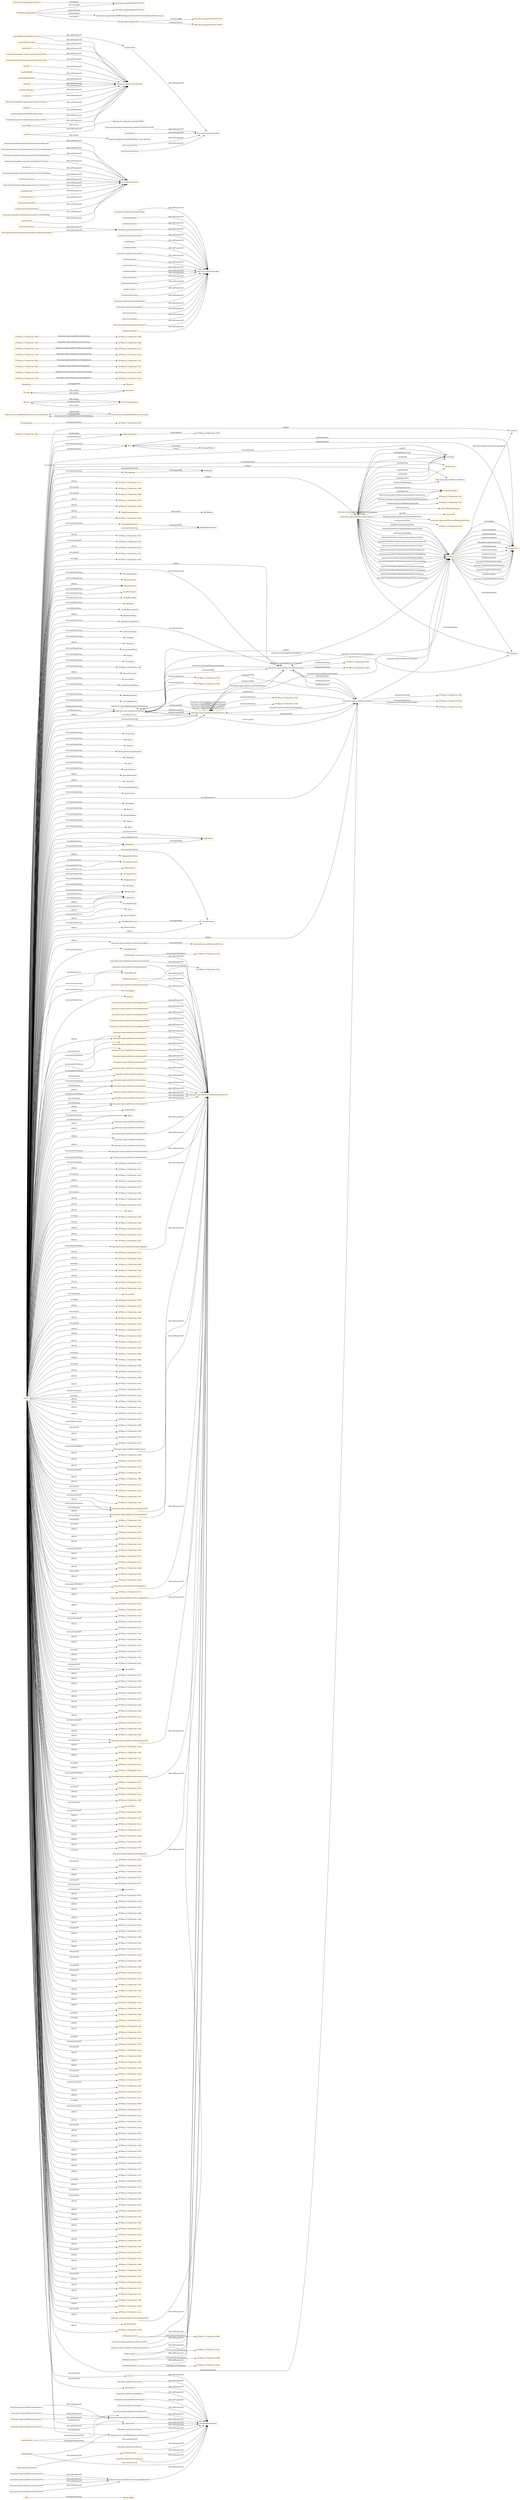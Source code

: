digraph ar2dtool_diagram { 
rankdir=LR;
size="1501"
node [shape = rectangle, color="orange"]; "base:Blog" ":AnalogItem" ":ProceedingsPaper" ":ReferenceWork" "35799a1a:1735dcef1eb:-7f93" ":PeriodicalIssue" ":CaseForSupport" ":SoundRecording" ":Metadata" ":ArchivalDocumentSet" ":BachelorsThesis" ":DigitalStorageMedium" "http://purl.org/vocab/frbr/core#Endeavour" ":ConferencePaper" ":Ontology" ":Thesaurus" ":InstructionalWork" ":Report" "http://www.w3.org/2004/02/skos/core#ConceptScheme" ":Vocabulary" "35799a1a:1735dcef1eb:-7f6f" ":ReportDocument" ":JournalIssue" ":StorageMedium" ":AnalogStorageMedium" ":Abstract" ":DisciplineDictionary" ":WebManifestation" ":PatentApplication" "http://purl.org/vocab/frbr/core#Item" ":StillImage" ":Item" ":RapidCommunication" ":Proposition" ":Patent" ":Dataset" ":MinimalInformationStandard" ":Magazine" ":Excerpt" ":Entry" ":JournalVolume" ":JournalNewsItem" ":Taxonomy" ":VocabularyMapping" ":Quotation" ":Specification" ":AnalogManifestation" ":BriefReport" ":BookSeries" ":Newspaper" ":Review" ":WorkshopPaper" "owl:Thing" ":Opinion" ":Book" ":MovingImage" "http://purl.org/vocab/frbr/core#Expression" ":MagazineNewsItem" ":ArchivalDocument" "http://www.w3.org/2004/02/skos/core#Concept" ":BookSet" ":ProjectReport" ":NewspaperIssue" ":MagazineIssue" ":Periodical" ":Manifestation" ":SubjectDiscipline" ":Expression" ":PeriodicalVolume" ":Policy" ":StructuredSummary" ":DoctoralThesis" ":SubjectTerm" ":MastersThesis" "http://purl.org/vocab/frbr/core#Manifestation" ":GrantApplication" ":DigitalItem" ":DigitalManifestation" ":ArchivalRecord" ":TermDictionary" ":NewsReport" ":Journal" "http://purl.org/vocab/frbr/core#Work" "35799a1a:1735dcef1eb:-7f94" ":PeriodicalItem" ":AuthorityFile" ":Blog" ":Work" "35799a1a:1735dcef1eb:-7f8d" "http://purl.org/vocab/frbr/core#Person" "35799a1a:1735dcef1eb:-7f42" "http://purl.org/vocab/frbr/core#Subject" "35799a1a:1735dcef1eb:-7f4e" "35799a1a:1735dcef1eb:-7f2f" "35799a1a:1735dcef1eb:-7f50" "http://purl.org/vocab/frbr/core#ResponsibleEntity" "http://purl.org/vocab/frbr/core#CorporateBody" "35799a1a:1735dcef1eb:-7ebf" "35799a1a:1735dcef1eb:-7f33" "35799a1a:1735dcef1eb:-7f30" "http://purl.org/vocab/frbr/core#Event" "35799a1a:1735dcef1eb:-7f5c" "35799a1a:1735dcef1eb:-7edc" "35799a1a:1735dcef1eb:-7eef" "35799a1a:1735dcef1eb:-7ef0" "http://purl.org/vocab/frbr/core#Place" "35799a1a:1735dcef1eb:-7f32" "35799a1a:1735dcef1eb:-7ed5" "35799a1a:1735dcef1eb:-7ec5" "35799a1a:1735dcef1eb:-7f5e" "35799a1a:1735dcef1eb:-7f5b" "35799a1a:1735dcef1eb:-7f25" "35799a1a:1735dcef1eb:-7f4f" "35799a1a:1735dcef1eb:-7ec6" "35799a1a:1735dcef1eb:-7ed4" "http://purl.org/vocab/frbr/core#Object" "35799a1a:1735dcef1eb:-7f48" "35799a1a:1735dcef1eb:-7f1f" "35799a1a:1735dcef1eb:-7edf" "35799a1a:1735dcef1eb:-7f4d" "35799a1a:1735dcef1eb:-7f49" "35799a1a:1735dcef1eb:-7f5d" "http://purl.org/vocab/frbr/core#Concept" ; /*classes style*/
	"http://purl.org/vocab/frbr/core#imitation" -> "http://purl.org/vocab/frbr/core#relatedEndeavour" [ label = "rdfs:subPropertyOf" ];
	":hasPortrayal" -> "35799a1a:1735dcef1eb:-7fa0" [ label = "owl:propertyChainAxiom" ];
	":hasPortrayal" -> "http://purl.org/vocab/frbr/core#relatedEndeavour" [ label = "rdfs:subPropertyOf" ];
	"http://purl.org/vocab/frbr/core#Manifestation" -> "35799a1a:1735dcef1eb:-7ed4" [ label = "owl:equivalentClass" ];
	"http://purl.org/vocab/frbr/core#Manifestation" -> "http://purl.org/vocab/frbr/core#Work" [ label = "owl:disjointWith" ];
	"http://purl.org/vocab/frbr/core#Manifestation" -> "35799a1a:1735dcef1eb:-7ed5" [ label = "owl:equivalentClass" ];
	"http://purl.org/dc/terms/dateAccepted" -> "http://purl.org/dc/terms/date" [ label = "rdfs:subPropertyOf" ];
	"http://prismstandard.org/namespaces/basic/2.0/keyword" -> "owl:topDataProperty" [ label = "rdfs:subPropertyOf" ];
	":RapidCommunication" -> ":BriefReport" [ label = "rdfs:seeAlso" ];
	":hasEmbargoDate" -> "http://purl.org/dc/terms/date" [ label = "rdfs:subPropertyOf" ];
	"http://purl.org/vocab/frbr/core#successorOf" -> "http://purl.org/vocab/frbr/core#relatedEndeavour" [ label = "rdfs:subPropertyOf" ];
	":isRepresentationOf" -> "http://purl.org/vocab/frbr/core#relatedEndeavour" [ label = "rdfs:subPropertyOf" ];
	":isRepresentationOf" -> "35799a1a:1735dcef1eb:-7fbc" [ label = "owl:propertyChainAxiom" ];
	"http://prismstandard.org/namespaces/basic/2.0/versionIdentifier" -> "owl:topDataProperty" [ label = "rdfs:subPropertyOf" ];
	"http://purl.org/vocab/frbr/core#subject" -> "owl:topObjectProperty" [ label = "rdfs:subPropertyOf" ];
	":hasStandardNumber" -> "http://purl.org/dc/terms/identifier" [ label = "rdfs:subPropertyOf" ];
	"http://purl.org/vocab/frbr/core#exemplar" -> "http://purl.org/vocab/frbr/core#relatedEndeavour" [ label = "rdfs:subPropertyOf" ];
	"http://purl.org/vocab/frbr/core#successor" -> "http://purl.org/vocab/frbr/core#relatedEndeavour" [ label = "rdfs:subPropertyOf" ];
	":hasDateCollected" -> "http://purl.org/dc/terms/date" [ label = "rdfs:subPropertyOf" ];
	"http://purl.org/vocab/frbr/core#CorporateBody" -> "http://purl.org/vocab/frbr/core#Person" [ label = "owl:disjointWith" ];
	"http://purl.org/vocab/frbr/core#ownerOf" -> "http://purl.org/vocab/frbr/core#responsibleEntityOf" [ label = "rdfs:subPropertyOf" ];
	"http://prismstandard.org/namespaces/basic/2.0/alternateTitle" -> "http://purl.org/dc/terms/title" [ label = "rdfs:subPropertyOf" ];
	"http://purl.org/vocab/frbr/core#Expression" -> "35799a1a:1735dcef1eb:-7edf" [ label = "owl:equivalentClass" ];
	"http://purl.org/vocab/frbr/core#Expression" -> "http://purl.org/vocab/frbr/core#Work" [ label = "owl:disjointWith" ];
	"http://purl.org/vocab/frbr/core#Expression" -> "http://purl.org/vocab/frbr/core#Manifestation" [ label = "owl:disjointWith" ];
	"http://purl.org/vocab/frbr/core#Expression" -> "35799a1a:1735dcef1eb:-7f1f" [ label = "owl:equivalentClass" ];
	"http://purl.org/vocab/frbr/core#Expression" -> "http://purl.org/vocab/frbr/core#Item" [ label = "owl:disjointWith" ];
	"http://purl.org/vocab/frbr/core#responsibleEntity" -> "owl:topObjectProperty" [ label = "rdfs:subPropertyOf" ];
	"http://prismstandard.org/namespaces/basic/2.0/pageRange" -> "owl:topDataProperty" [ label = "rdfs:subPropertyOf" ];
	"http://purl.org/dc/terms/license" -> "owl:topObjectProperty" [ label = "rdfs:subPropertyOf" ];
	"http://purl.org/vocab/frbr/core#creatorOf" -> "http://purl.org/vocab/frbr/core#responsibleEntityOf" [ label = "rdfs:subPropertyOf" ];
	"http://purl.org/vocab/frbr/core#creator" -> "http://purl.org/vocab/frbr/core#responsibleEntity" [ label = "rdfs:subPropertyOf" ];
	":hasPublicationYear" -> "http://purl.org/dc/terms/issued" [ label = "rdfs:subPropertyOf" ];
	"http://purl.org/vocab/frbr/core#partOf" -> "http://purl.org/vocab/frbr/core#relatedEndeavour" [ label = "rdfs:subPropertyOf" ];
	"http://prismstandard.org/namespaces/basic/2.0/section" -> "owl:topDataProperty" [ label = "rdfs:subPropertyOf" ];
	"http://purl.org/dc/terms/valid" -> "http://purl.org/dc/terms/date" [ label = "rdfs:subPropertyOf" ];
	":hasDeadline" -> "http://purl.org/dc/terms/date" [ label = "rdfs:subPropertyOf" ];
	":hasRequestDate" -> "http://purl.org/dc/terms/date" [ label = "rdfs:subPropertyOf" ];
	"http://purl.org/vocab/frbr/core#arrangementOf" -> "http://purl.org/vocab/frbr/core#relatedEndeavour" [ label = "rdfs:subPropertyOf" ];
	":hasURL" -> "http://purl.org/dc/terms/identifier" [ label = "rdfs:subPropertyOf" ];
	"http://purl.org/vocab/frbr/core#transformationOf" -> "http://purl.org/vocab/frbr/core#relatedEndeavour" [ label = "rdfs:subPropertyOf" ];
	"http://prismstandard.org/namespaces/basic/2.0/publicationDate" -> "http://purl.org/dc/terms/issued" [ label = "rdfs:subPropertyOf" ];
	"http://purl.org/dc/terms/created" -> "http://purl.org/dc/terms/date" [ label = "rdfs:subPropertyOf" ];
	"https://w3id.org/def/microrrelatos" -> "http://purl.org/spar/fabio/2019-02-19" [ label = "owl:imports" ];
	":hasSubjectTerm" -> "owl:topObjectProperty" [ label = "rdfs:subPropertyOf" ];
	"http://purl.org/vocab/frbr/core#imitationOf" -> "http://purl.org/vocab/frbr/core#relatedEndeavour" [ label = "rdfs:subPropertyOf" ];
	"http://purl.org/vocab/frbr/core#exemplarOf" -> "http://purl.org/vocab/frbr/core#relatedEndeavour" [ label = "rdfs:subPropertyOf" ];
	":hasDepositDate" -> "http://purl.org/dc/terms/date" [ label = "rdfs:subPropertyOf" ];
	":hasSeason" -> "owl:topDataProperty" [ label = "rdfs:subPropertyOf" ];
	"http://purl.org/vocab/frbr/core#embodimentOf" -> "http://purl.org/vocab/frbr/core#relatedEndeavour" [ label = "rdfs:subPropertyOf" ];
	":isManifestationOf" -> "http://purl.org/vocab/frbr/core#relatedEndeavour" [ label = "rdfs:subPropertyOf" ];
	":isManifestationOf" -> "35799a1a:1735dcef1eb:-7f80" [ label = "owl:propertyChainAxiom" ];
	"http://purl.org/dc/terms/format" -> "owl:topObjectProperty" [ label = "rdfs:subPropertyOf" ];
	":hasPatentNumber" -> "http://purl.org/dc/terms/identifier" [ label = "rdfs:subPropertyOf" ];
	":hasDateReceived" -> "http://purl.org/dc/terms/date" [ label = "rdfs:subPropertyOf" ];
	":hasHandle" -> "http://purl.org/dc/terms/identifier" [ label = "rdfs:subPropertyOf" ];
	"http://prismstandard.org/namespaces/basic/2.0/startingPage" -> "owl:topDataProperty" [ label = "rdfs:subPropertyOf" ];
	":isPortrayalOf" -> "35799a1a:1735dcef1eb:-7fdc" [ label = "owl:propertyChainAxiom" ];
	":isPortrayalOf" -> "http://purl.org/vocab/frbr/core#relatedEndeavour" [ label = "rdfs:subPropertyOf" ];
	":Blog" -> "base:Blog" [ label = "owl:equivalentClass" ];
	"http://purl.org/dc/terms/language" -> "owl:topObjectProperty" [ label = "rdfs:subPropertyOf" ];
	":hasDecisionDate" -> "http://purl.org/dc/terms/date" [ label = "rdfs:subPropertyOf" ];
	"http://prismstandard.org/namespaces/basic/2.0/eIssn" -> "http://purl.org/dc/terms/identifier" [ label = "rdfs:subPropertyOf" ];
	"http://www.w3.org/2004/02/skos/core#Concept" -> "http://www.w3.org/2004/02/skos/core#ConceptScheme" [ label = "owl:disjointWith" ];
	":hasCharacterCount" -> "owl:topDataProperty" [ label = "rdfs:subPropertyOf" ];
	":dateLastUpdated" -> "http://purl.org/dc/terms/date" [ label = "rdfs:subPropertyOf" ];
	"http://purl.org/vocab/frbr/core#summarization" -> "http://purl.org/vocab/frbr/core#relatedEndeavour" [ label = "rdfs:subPropertyOf" ];
	"http://purl.org/vocab/frbr/core#reproductionOf" -> "http://purl.org/vocab/frbr/core#relatedEndeavour" [ label = "rdfs:subPropertyOf" ];
	"http://purl.org/vocab/frbr/core#supplementOf" -> "http://purl.org/vocab/frbr/core#relatedEndeavour" [ label = "rdfs:subPropertyOf" ];
	":hasIssnL" -> "http://purl.org/dc/terms/identifier" [ label = "rdfs:subPropertyOf" ];
	"http://purl.org/vocab/frbr/core#complementOf" -> "http://purl.org/vocab/frbr/core#relatedEndeavour" [ label = "rdfs:subPropertyOf" ];
	"http://purl.org/vocab/frbr/core#realization" -> "http://purl.org/vocab/frbr/core#relatedEndeavour" [ label = "rdfs:subPropertyOf" ];
	":hasEmbargoDuration" -> "http://purl.org/dc/terms/date" [ label = "rdfs:subPropertyOf" ];
	":StructuredSummary" -> ":Abstract" [ label = "rdfs:seeAlso" ];
	":Excerpt" -> ":Quotation" [ label = "rdfs:seeAlso" ];
	"http://prismstandard.org/namespaces/basic/2.0/wordCount" -> "owl:topDataProperty" [ label = "rdfs:subPropertyOf" ];
	":isStoredOn" -> "owl:topObjectProperty" [ label = "rdfs:subPropertyOf" ];
	":isDisciplineOf" -> "http://www.w3.org/2004/02/skos/core#inScheme" [ label = "owl:propertyDisjointWith" ];
	":isDisciplineOf" -> "owl:topObjectProperty" [ label = "rdfs:subPropertyOf" ];
	":hasAccessDate" -> "http://purl.org/dc/terms/date" [ label = "rdfs:subPropertyOf" ];
	":hasNationalLibraryOfMedicineJournalId" -> "http://purl.org/dc/terms/identifier" [ label = "rdfs:subPropertyOf" ];
	":hasDistributionDate" -> "http://purl.org/dc/terms/date" [ label = "rdfs:subPropertyOf" ];
	"http://purl.org/vocab/frbr/core#supplement" -> "http://purl.org/vocab/frbr/core#relatedEndeavour" [ label = "rdfs:subPropertyOf" ];
	"http://purl.org/vocab/frbr/core#Work" -> "35799a1a:1735dcef1eb:-7f25" [ label = "owl:equivalentClass" ];
	"http://purl.org/vocab/frbr/core#Work" -> "35799a1a:1735dcef1eb:-7edc" [ label = "owl:equivalentClass" ];
	":hasRepresentation" -> "http://purl.org/vocab/frbr/core#relatedEndeavour" [ label = "rdfs:subPropertyOf" ];
	":hasRepresentation" -> "35799a1a:1735dcef1eb:-7fdf" [ label = "owl:propertyChainAxiom" ];
	":PeriodicalItem" -> "35799a1a:1735dcef1eb:-7f93" [ label = "owl:equivalentClass" ];
	"http://prismstandard.org/namespaces/basic/2.0/issn" -> "http://purl.org/dc/terms/identifier" [ label = "rdfs:subPropertyOf" ];
	"http://purl.org/dc/terms/dateSubmitted" -> "http://purl.org/dc/terms/date" [ label = "rdfs:subPropertyOf" ];
	":hasPageCount" -> "owl:topDataProperty" [ label = "rdfs:subPropertyOf" ];
	"http://purl.org/vocab/frbr/core#reproduction" -> "http://purl.org/vocab/frbr/core#relatedEndeavour" [ label = "rdfs:subPropertyOf" ];
	"http://purl.org/vocab/frbr/core#producerOf" -> "http://purl.org/vocab/frbr/core#responsibleEntityOf" [ label = "rdfs:subPropertyOf" ];
	":stores" -> "owl:topObjectProperty" [ label = "rdfs:subPropertyOf" ];
	":AnalogManifestation" -> ":DigitalManifestation" [ label = "owl:disjointWith" ];
	"http://purl.org/vocab/frbr/core#summarizationOf" -> "http://purl.org/vocab/frbr/core#relatedEndeavour" [ label = "rdfs:subPropertyOf" ];
	"http://purl.org/vocab/frbr/core#transformation" -> "http://purl.org/vocab/frbr/core#relatedEndeavour" [ label = "rdfs:subPropertyOf" ];
	":Abstract" -> ":StructuredSummary" [ label = "rdfs:seeAlso" ];
	":Abstract" -> ":StructuredSummary" [ label = "owl:disjointWith" ];
	"http://purl.org/vocab/frbr/core#translation" -> "http://purl.org/vocab/frbr/core#relatedEndeavour" [ label = "rdfs:subPropertyOf" ];
	":hasVolumeCount" -> "owl:topDataProperty" [ label = "rdfs:subPropertyOf" ];
	"http://purl.org/vocab/frbr/core#reconfigurationOf" -> "http://purl.org/vocab/frbr/core#relatedEndeavour" [ label = "rdfs:subPropertyOf" ];
	"http://www.w3.org/2004/02/skos/core#inScheme" -> "owl:topObjectProperty" [ label = "rdfs:subPropertyOf" ];
	"http://purl.org/dc/terms/modified" -> "http://purl.org/dc/terms/date" [ label = "rdfs:subPropertyOf" ];
	"http://purl.org/vocab/frbr/core#abridgement" -> "http://purl.org/vocab/frbr/core#relatedEndeavour" [ label = "rdfs:subPropertyOf" ];
	":hasDiscipline" -> ":isSchemeOf" [ label = "owl:propertyDisjointWith" ];
	":hasDiscipline" -> "owl:topObjectProperty" [ label = "rdfs:subPropertyOf" ];
	"http://purl.org/dc/terms/rights" -> "owl:topObjectProperty" [ label = "rdfs:subPropertyOf" ];
	"http://purl.org/vocab/frbr/core#subjectOf" -> "owl:topObjectProperty" [ label = "rdfs:subPropertyOf" ];
	"http://purl.org/dc/terms/creator" -> "owl:topObjectProperty" [ label = "rdfs:subPropertyOf" ];
	"http://purl.org/vocab/frbr/core#owner" -> "http://purl.org/vocab/frbr/core#responsibleEntity" [ label = "rdfs:subPropertyOf" ];
	":hasManifestation" -> "http://purl.org/vocab/frbr/core#relatedEndeavour" [ label = "rdfs:subPropertyOf" ];
	":hasManifestation" -> "35799a1a:1735dcef1eb:-7fb0" [ label = "owl:propertyChainAxiom" ];
	"http://purl.org/spar/fabio" -> "http://purl.org/spar/fabio/2018-05-02" [ label = "owl:priorVersion" ];
	"http://purl.org/spar/fabio" -> "http://purl.org/spar/fabio/2019-02-19" [ label = "owl:versionIRI" ];
	"http://purl.org/spar/fabio" -> "http://purl.org/spar/fabio/FRBR%20diagram%20with%20new%20Fabio%20verbs.png" [ label = "dc:description" ];
	"http://purl.org/spar/fabio" -> "http://purl.org/spar/frbr" [ label = "owl:imports" ];
	"http://purl.org/vocab/frbr/core#revision" -> "http://purl.org/vocab/frbr/core#relatedEndeavour" [ label = "rdfs:subPropertyOf" ];
	":hasCODEN" -> "http://purl.org/dc/terms/identifier" [ label = "rdfs:subPropertyOf" ];
	":hasCODEN" -> "http://en.wikipedia.org/wiki/CODEN" [ label = "rdfs:seeAlso" ];
	":hasPubMedCentralId" -> "http://purl.org/dc/terms/identifier" [ label = "rdfs:subPropertyOf" ];
	":hasPII" -> "http://purl.org/dc/terms/identifier" [ label = "rdfs:subPropertyOf" ];
	":hasPII" -> "http://en.wikipedia.org/wiki/Publisher_Item_Identifier" [ label = "rdfs:seeAlso" ];
	":DisciplineDictionary" -> ":TermDictionary" [ label = "owl:disjointWith" ];
	"http://purl.org/vocab/frbr/core#Item" -> "35799a1a:1735dcef1eb:-7f2f" [ label = "owl:equivalentClass" ];
	"http://purl.org/vocab/frbr/core#Item" -> "http://purl.org/vocab/frbr/core#Work" [ label = "owl:disjointWith" ];
	"http://purl.org/vocab/frbr/core#Item" -> "http://purl.org/vocab/frbr/core#Manifestation" [ label = "owl:disjointWith" ];
	"http://purl.org/vocab/frbr/core#Item" -> "35799a1a:1735dcef1eb:-7f30" [ label = "owl:equivalentClass" ];
	"http://purl.org/vocab/frbr/core#revisionOf" -> "http://purl.org/vocab/frbr/core#relatedEndeavour" [ label = "rdfs:subPropertyOf" ];
	":hasSubtitle" -> "http://purl.org/dc/terms/title" [ label = "rdfs:subPropertyOf" ];
	"http://purl.org/vocab/frbr/core#alternateOf" -> "http://purl.org/vocab/frbr/core#relatedEndeavour" [ label = "rdfs:subPropertyOf" ];
	":hasShortTitle" -> "http://purl.org/dc/terms/title" [ label = "rdfs:subPropertyOf" ];
	":MovingImage" -> ":StillImage" [ label = "owl:disjointWith" ];
	"http://purl.org/vocab/frbr/core#realizationOf" -> "http://purl.org/vocab/frbr/core#relatedEndeavour" [ label = "rdfs:subPropertyOf" ];
	":hasArXivId" -> "http://purl.org/dc/terms/identifier" [ label = "rdfs:subPropertyOf" ];
	"http://purl.org/vocab/frbr/core#alternate" -> "http://purl.org/vocab/frbr/core#relatedEndeavour" [ label = "rdfs:subPropertyOf" ];
	":hasSequenceIdentifier" -> "owl:topDataProperty" [ label = "rdfs:subPropertyOf" ];
	"http://prismstandard.org/namespaces/basic/2.0/doi" -> "http://purl.org/dc/terms/identifier" [ label = "rdfs:subPropertyOf" ];
	":hasTranslatedTitle" -> "http://purl.org/dc/terms/title" [ label = "rdfs:subPropertyOf" ];
	":hasElectronicArticleIdentifier" -> "owl:topDataProperty" [ label = "rdfs:subPropertyOf" ];
	"http://prismstandard.org/namespaces/basic/2.0/isbn" -> "http://purl.org/dc/terms/identifier" [ label = "rdfs:subPropertyOf" ];
	"http://purl.org/vocab/frbr/core#realizer" -> "http://purl.org/vocab/frbr/core#responsibleEntity" [ label = "rdfs:subPropertyOf" ];
	"http://prismstandard.org/namespaces/basic/2.0/endingPage" -> "owl:topDataProperty" [ label = "rdfs:subPropertyOf" ];
	"http://purl.org/vocab/frbr/core#embodiment" -> "http://purl.org/vocab/frbr/core#relatedEndeavour" [ label = "rdfs:subPropertyOf" ];
	"http://purl.org/spar/frbr" -> "http://purl.org/spar/frbr/2018-03-29" [ label = "owl:versionIRI" ];
	"http://purl.org/spar/frbr" -> "http://purl.org/spar/frbr/2011-06-29" [ label = "owl:priorVersion" ];
	"NULL" -> "http://purl.org/vocab/frbr/core#Work" [ label = "owl:someValuesFrom" ];
	"NULL" -> "http://purl.org/vocab/frbr/core#revision" [ label = "swrl:propertyPredicate" ];
	"NULL" -> ":SoundRecording" [ label = "owl:someValuesFrom" ];
	"NULL" -> "http://purl.org/vocab/frbr/core#Expression" [ label = "rdf:first" ];
	"NULL" -> ":Thesaurus" [ label = "rdf:first" ];
	"NULL" -> "35799a1a:1735dcef1eb:-7eb1" [ label = "owl:intersectionOf" ];
	"NULL" -> "35799a1a:1735dcef1eb:-7f11" [ label = "rdf:first" ];
	"NULL" -> "35799a1a:1735dcef1eb:-7ebe" [ label = "owl:unionOf" ];
	"NULL" -> "35799a1a:1735dcef1eb:-7f03" [ label = "rdf:first" ];
	"NULL" -> "35799a1a:1735dcef1eb:-7f02" [ label = "swrl:head" ];
	"NULL" -> ":NewspaperIssue" [ label = "owl:someValuesFrom" ];
	"NULL" -> "http://purl.org/vocab/frbr/core#Event" [ label = "rdf:first" ];
	"NULL" -> "35799a1a:1735dcef1eb:-7f2e" [ label = "owl:members" ];
	"NULL" -> "35799a1a:1735dcef1eb:-7ea1" [ label = "rdf:rest" ];
	"NULL" -> "35799a1a:1735dcef1eb:-7ef2" [ label = "rdf:rest" ];
	"NULL" -> "rdf:nil" [ label = "rdf:rest" ];
	"NULL" -> "35799a1a:1735dcef1eb:-7f0e" [ label = "swrl:head" ];
	"NULL" -> "35799a1a:1735dcef1eb:-7fa8" [ label = "rdf:rest" ];
	"NULL" -> ":ProceedingsPaper" [ label = "owl:someValuesFrom" ];
	"NULL" -> "35799a1a:1735dcef1eb:-7f5f" [ label = "rdf:first" ];
	"NULL" -> "35799a1a:1735dcef1eb:-7ebc" [ label = "rdf:rest" ];
	"NULL" -> ":ArchivalDocument" [ label = "owl:allValuesFrom" ];
	"NULL" -> ":DigitalItem" [ label = "owl:someValuesFrom" ];
	"NULL" -> ":Expression" [ label = "owl:allValuesFrom" ];
	"NULL" -> "35799a1a:1735dcef1eb:-7f51" [ label = "rdf:rest" ];
	"NULL" -> "35799a1a:1735dcef1eb:-7ee3" [ label = "rdf:rest" ];
	"NULL" -> "35799a1a:1735dcef1eb:-7edd" [ label = "rdf:rest" ];
	"NULL" -> "35799a1a:1735dcef1eb:-7f0b" [ label = "swrl:body" ];
	"NULL" -> ":Work" [ label = "owl:someValuesFrom" ];
	"NULL" -> ":Item" [ label = "owl:allValuesFrom" ];
	"NULL" -> "35799a1a:1735dcef1eb:-7eb3" [ label = "rdf:rest" ];
	"NULL" -> "35799a1a:1735dcef1eb:-7f21" [ label = "rdf:rest" ];
	"NULL" -> ":DigitalItem" [ label = "owl:allValuesFrom" ];
	"NULL" -> "35799a1a:1735dcef1eb:-7f72" [ label = "rdf:rest" ];
	"NULL" -> ":AuthorityFile" [ label = "rdf:first" ];
	"NULL" -> "35799a1a:1735dcef1eb:-7ead" [ label = "rdf:rest" ];
	"NULL" -> "urn:swrl#e1" [ label = "swrl:argument1" ];
	"NULL" -> "35799a1a:1735dcef1eb:-7f35" [ label = "swrl:head" ];
	"NULL" -> ":MovingImage" [ label = "owl:someValuesFrom" ];
	"NULL" -> "http://purl.org/vocab/frbr/core#adaption" [ label = "swrl:propertyPredicate" ];
	"NULL" -> "35799a1a:1735dcef1eb:-7f55" [ label = "rdf:first" ];
	"NULL" -> "35799a1a:1735dcef1eb:-7eb4" [ label = "owl:unionOf" ];
	"NULL" -> ":Metadata" [ label = "owl:someValuesFrom" ];
	"NULL" -> "35799a1a:1735dcef1eb:-7fad" [ label = "rdf:rest" ];
	"NULL" -> "35799a1a:1735dcef1eb:-7eb7" [ label = "owl:unionOf" ];
	"NULL" -> "35799a1a:1735dcef1eb:-7f2c" [ label = "rdf:first" ];
	"NULL" -> "35799a1a:1735dcef1eb:-7f28" [ label = "rdf:first" ];
	"NULL" -> "35799a1a:1735dcef1eb:-7f12" [ label = "rdf:rest" ];
	"NULL" -> ":MastersThesis" [ label = "rdf:first" ];
	"NULL" -> "35799a1a:1735dcef1eb:-7f63" [ label = "rdf:rest" ];
	"NULL" -> "35799a1a:1735dcef1eb:-7f2b" [ label = "swrl:head" ];
	"NULL" -> "35799a1a:1735dcef1eb:-7f0d" [ label = "rdf:first" ];
	"NULL" -> "35799a1a:1735dcef1eb:-7f40" [ label = "swrl:head" ];
	"NULL" -> ":Review" [ label = "owl:someValuesFrom" ];
	"NULL" -> ":Item" [ label = "owl:someValuesFrom" ];
	"NULL" -> "http://purl.org/vocab/frbr/core#embodiment" [ label = "owl:onProperty" ];
	"NULL" -> "35799a1a:1735dcef1eb:-7fef" [ label = "rdf:rest" ];
	"NULL" -> "35799a1a:1735dcef1eb:-7f56" [ label = "rdf:first" ];
	"NULL" -> "35799a1a:1735dcef1eb:-7fc5" [ label = "rdf:rest" ];
	"NULL" -> ":Policy" [ label = "owl:someValuesFrom" ];
	"NULL" -> "35799a1a:1735dcef1eb:-7f6e" [ label = "owl:intersectionOf" ];
	"NULL" -> "35799a1a:1735dcef1eb:-7ea6" [ label = "swrl:body" ];
	"NULL" -> "35799a1a:1735dcef1eb:-7f5a" [ label = "rdf:rest" ];
	"NULL" -> "http://purl.org/vocab/frbr/core#Manifestation" [ label = "rdf:first" ];
	"NULL" -> "35799a1a:1735dcef1eb:-7eaa" [ label = "rdf:first" ];
	"NULL" -> "35799a1a:1735dcef1eb:-7eb6" [ label = "rdf:rest" ];
	"NULL" -> "35799a1a:1735dcef1eb:-7f22" [ label = "rdf:first" ];
	"NULL" -> ":stores" [ label = "owl:onProperty" ];
	"NULL" -> ":InstructionalWork" [ label = "owl:someValuesFrom" ];
	"NULL" -> ":Report" [ label = "owl:someValuesFrom" ];
	"NULL" -> "35799a1a:1735dcef1eb:-7f89" [ label = "owl:withRestrictions" ];
	"NULL" -> "35799a1a:1735dcef1eb:-7f1b" [ label = "owl:unionOf" ];
	"NULL" -> "35799a1a:1735dcef1eb:-7f07" [ label = "rdf:rest" ];
	"NULL" -> "http://purl.org/vocab/frbr/core#partOf" [ label = "owl:onProperty" ];
	"NULL" -> "35799a1a:1735dcef1eb:-7f4a" [ label = "rdf:first" ];
	"NULL" -> "http://purl.org/vocab/frbr/core#Expression" [ label = "owl:allValuesFrom" ];
	"NULL" -> "35799a1a:1735dcef1eb:-7fb6" [ label = "rdf:rest" ];
	"NULL" -> ":AnalogManifestation" [ label = "owl:someValuesFrom" ];
	"NULL" -> "35799a1a:1735dcef1eb:-7f45" [ label = "rdf:rest" ];
	"NULL" -> "35799a1a:1735dcef1eb:-7ed7" [ label = "rdf:rest" ];
	"NULL" -> "35799a1a:1735dcef1eb:-7ff1" [ label = "owl:intersectionOf" ];
	"NULL" -> "35799a1a:1735dcef1eb:-7f96" [ label = "rdf:rest" ];
	"NULL" -> "35799a1a:1735dcef1eb:-7f15" [ label = "rdf:rest" ];
	"NULL" -> "35799a1a:1735dcef1eb:-7ee4" [ label = "owl:unionOf" ];
	"NULL" -> "35799a1a:1735dcef1eb:-7f31" [ label = "rdf:first" ];
	"NULL" -> "35799a1a:1735dcef1eb:-7ede" [ label = "owl:intersectionOf" ];
	"NULL" -> "http://purl.org/vocab/frbr/core#Subject" [ label = "rdf:first" ];
	"NULL" -> "35799a1a:1735dcef1eb:-7f52" [ label = "owl:unionOf" ];
	"NULL" -> ":Dataset" [ label = "owl:someValuesFrom" ];
	"NULL" -> "35799a1a:1735dcef1eb:-7ef9" [ label = "swrl:head" ];
	"NULL" -> "35799a1a:1735dcef1eb:-7f04" [ label = "rdf:first" ];
	"NULL" -> ":CaseForSupport" [ label = "owl:someValuesFrom" ];
	"NULL" -> "35799a1a:1735dcef1eb:-7fc8" [ label = "rdf:rest" ];
	"NULL" -> "http://purl.org/vocab/frbr/core#Work" [ label = "owl:allValuesFrom" ];
	"NULL" -> "35799a1a:1735dcef1eb:-7ee9" [ label = "rdf:rest" ];
	"NULL" -> "35799a1a:1735dcef1eb:-7f16" [ label = "owl:intersectionOf" ];
	"NULL" -> ":DoctoralThesis" [ label = "rdf:first" ];
	"NULL" -> "35799a1a:1735dcef1eb:-7f0c" [ label = "rdf:rest" ];
	"NULL" -> "http://purl.org/vocab/frbr/core#realizationOf" [ label = "rdf:first" ];
	"NULL" -> "35799a1a:1735dcef1eb:-7eec" [ label = "rdf:first" ];
	"NULL" -> "35799a1a:1735dcef1eb:-7eb9" [ label = "rdf:rest" ];
	"NULL" -> ":ArchivalDocument" [ label = "owl:someValuesFrom" ];
	"NULL" -> "35799a1a:1735dcef1eb:-7f6c" [ label = "owl:unionOf" ];
	"NULL" -> ":AnalogStorageMedium" [ label = "owl:someValuesFrom" ];
	"NULL" -> "35799a1a:1735dcef1eb:-7f2d" [ label = "rdf:rest" ];
	"NULL" -> "xsd:gYear" [ label = "rdf:first" ];
	"NULL" -> "35799a1a:1735dcef1eb:-7f6f" [ label = "owl:someValuesFrom" ];
	"NULL" -> "35799a1a:1735dcef1eb:-7f7e" [ label = "rdf:rest" ];
	"NULL" -> "http://purl.org/vocab/frbr/core#arrangement" [ label = "swrl:propertyPredicate" ];
	"NULL" -> "35799a1a:1735dcef1eb:-7f41" [ label = "rdf:first" ];
	"NULL" -> ":DisciplineDictionary" [ label = "owl:someValuesFrom" ];
	"NULL" -> "http://purl.org/vocab/frbr/core#exemplarOf" [ label = "rdf:first" ];
	"NULL" -> "35799a1a:1735dcef1eb:-7ea8" [ label = "rdf:first" ];
	"NULL" -> "http://purl.org/vocab/frbr/core#CorporateBody" [ label = "rdf:first" ];
	"NULL" -> ":BachelorsThesis" [ label = "rdf:first" ];
	"NULL" -> "35799a1a:1735dcef1eb:-7ec0" [ label = "rdf:rest" ];
	"NULL" -> "http://purl.org/vocab/frbr/core#supplement" [ label = "swrl:propertyPredicate" ];
	"NULL" -> "35799a1a:1735dcef1eb:-7f6a" [ label = "owl:intersectionOf" ];
	"NULL" -> ":MagazineNewsItem" [ label = "rdf:first" ];
	"NULL" -> "http://purl.org/vocab/frbr/core#Work" [ label = "rdf:first" ];
	"NULL" -> ":ConferencePaper" [ label = "owl:someValuesFrom" ];
	"NULL" -> "35799a1a:1735dcef1eb:-7ee1" [ label = "rdf:rest" ];
	"NULL" -> ":PeriodicalIssue" [ label = "owl:someValuesFrom" ];
	"NULL" -> ":Expression" [ label = "rdf:first" ];
	"NULL" -> "http://purl.org/vocab/frbr/core#imitation" [ label = "swrl:propertyPredicate" ];
	"NULL" -> "35799a1a:1735dcef1eb:-7ecd" [ label = "owl:intersectionOf" ];
	"NULL" -> "35799a1a:1735dcef1eb:-7fdb" [ label = "rdf:rest" ];
	"NULL" -> "35799a1a:1735dcef1eb:-7f23" [ label = "rdf:first" ];
	"NULL" -> "35799a1a:1735dcef1eb:-7f4c" [ label = "swrl:body" ];
	"NULL" -> "35799a1a:1735dcef1eb:-7efc" [ label = "rdf:rest" ];
	"NULL" -> ":PeriodicalVolume" [ label = "rdf:first" ];
	"NULL" -> ":PeriodicalIssue" [ label = "rdf:first" ];
	"NULL" -> "35799a1a:1735dcef1eb:-7fb1" [ label = "rdf:rest" ];
	"NULL" -> ":Opinion" [ label = "owl:someValuesFrom" ];
	"NULL" -> "urn:swrl#e2" [ label = "swrl:argument2" ];
	"NULL" -> "35799a1a:1735dcef1eb:-7f57" [ label = "rdf:first" ];
	"NULL" -> "35799a1a:1735dcef1eb:-7ea9" [ label = "rdf:rest" ];
	"NULL" -> "http://purl.org/vocab/frbr/core#embodimentOf" [ label = "owl:onProperty" ];
	"NULL" -> "35799a1a:1735dcef1eb:-7f19" [ label = "rdf:first" ];
	"NULL" -> "35799a1a:1735dcef1eb:-7f10" [ label = "rdf:rest" ];
	"NULL" -> "35799a1a:1735dcef1eb:-7f61" [ label = "rdf:rest" ];
	"NULL" -> "35799a1a:1735dcef1eb:-7eed" [ label = "rdf:rest" ];
	"NULL" -> "35799a1a:1735dcef1eb:-7fa2" [ label = "rdf:rest" ];
	"NULL" -> "http://purl.org/vocab/frbr/core#embodimentOf" [ label = "rdf:first" ];
	"NULL" -> "35799a1a:1735dcef1eb:-7ec3" [ label = "rdf:rest" ];
	"NULL" -> "35799a1a:1735dcef1eb:-7f1e" [ label = "owl:intersectionOf" ];
	"NULL" -> "35799a1a:1735dcef1eb:-7fed" [ label = "rdf:rest" ];
	"NULL" -> "35799a1a:1735dcef1eb:-7f4b" [ label = "rdf:first" ];
	"NULL" -> "35799a1a:1735dcef1eb:-7ebd" [ label = "rdf:rest" ];
	"NULL" -> "35799a1a:1735dcef1eb:-7f39" [ label = "rdf:first" ];
	"NULL" -> "35799a1a:1735dcef1eb:-7ec7" [ label = "rdf:first" ];
	"NULL" -> "http://purl.org/vocab/frbr/core#Manifestation" [ label = "owl:someValuesFrom" ];
	"NULL" -> ":isSchemeOf" [ label = "owl:onProperty" ];
	"NULL" -> "35799a1a:1735dcef1eb:-7ec2" [ label = "swrl:body" ];
	"NULL" -> ":AnalogItem" [ label = "owl:allValuesFrom" ];
	"NULL" -> ":Ontology" [ label = "owl:someValuesFrom" ];
	"NULL" -> ":Work" [ label = "owl:allValuesFrom" ];
	"NULL" -> "http://purl.org/vocab/frbr/core#realization" [ label = "rdf:first" ];
	"NULL" -> "35799a1a:1735dcef1eb:-7eac" [ label = "rdf:first" ];
	"NULL" -> "35799a1a:1735dcef1eb:-7f73" [ label = "rdf:rest" ];
	"NULL" -> "35799a1a:1735dcef1eb:-7f3b" [ label = "swrl:head" ];
	"NULL" -> "35799a1a:1735dcef1eb:-7eae" [ label = "rdf:rest" ];
	"NULL" -> "http://purl.org/vocab/frbr/core#Item" [ label = "owl:allValuesFrom" ];
	"NULL" -> "http://purl.org/vocab/frbr/core#exemplarOf" [ label = "owl:onProperty" ];
	"NULL" -> ":ArchivalRecord" [ label = "owl:allValuesFrom" ];
	"NULL" -> ":Journal" [ label = "owl:someValuesFrom" ];
	"NULL" -> ":WorkshopPaper" [ label = "owl:someValuesFrom" ];
	"NULL" -> "35799a1a:1735dcef1eb:-7ef6" [ label = "rdf:rest" ];
	"NULL" -> "urn:swrl#w2" [ label = "swrl:argument2" ];
	"NULL" -> "35799a1a:1735dcef1eb:-7f66" [ label = "owl:intersectionOf" ];
	"NULL" -> "35799a1a:1735dcef1eb:-7ef3" [ label = "rdf:first" ];
	"NULL" -> "http://purl.org/vocab/frbr/core#abridgement" [ label = "swrl:propertyPredicate" ];
	"NULL" -> ":JournalIssue" [ label = "owl:someValuesFrom" ];
	"NULL" -> ":Proposition" [ label = "owl:someValuesFrom" ];
	"NULL" -> "35799a1a:1735dcef1eb:-7eca" [ label = "rdf:first" ];
	"NULL" -> "35799a1a:1735dcef1eb:-7ee7" [ label = "rdf:rest" ];
	"NULL" -> "http://purl.org/vocab/frbr/core#realizationOf" [ label = "swrl:propertyPredicate" ];
	"NULL" -> "35799a1a:1735dcef1eb:-7ed0" [ label = "rdf:first" ];
	"NULL" -> "http://purl.org/vocab/frbr/core#successor" [ label = "swrl:propertyPredicate" ];
	"NULL" -> "35799a1a:1735dcef1eb:-7f34" [ label = "rdf:first" ];
	"NULL" -> ":GrantApplication" [ label = "owl:someValuesFrom" ];
	"NULL" -> ":ReferenceWork" [ label = "owl:someValuesFrom" ];
	"NULL" -> "35799a1a:1735dcef1eb:-7f76" [ label = "rdf:rest" ];
	"NULL" -> "xsd:string" [ label = "owl:onDatatype" ];
	"NULL" -> ":TermDictionary" [ label = "owl:someValuesFrom" ];
	"NULL" -> ":TermDictionary" [ label = "rdf:first" ];
	"NULL" -> ":ArchivalDocumentSet" [ label = "owl:allValuesFrom" ];
	"NULL" -> "http://purl.org/vocab/frbr/core#Endeavour" [ label = "rdf:first" ];
	"NULL" -> ":RapidCommunication" [ label = "rdf:first" ];
	"NULL" -> "35799a1a:1735dcef1eb:-7f54" [ label = "swrl:head" ];
	"NULL" -> "35799a1a:1735dcef1eb:-7fa9" [ label = "owl:unionOf" ];
	"NULL" -> ":Newspaper" [ label = "owl:someValuesFrom" ];
	"NULL" -> "35799a1a:1735dcef1eb:-7e9d" [ label = "rdf:rest" ];
	"NULL" -> "35799a1a:1735dcef1eb:-7f43" [ label = "rdf:first" ];
	"NULL" -> "35799a1a:1735dcef1eb:-7f27" [ label = "owl:unionOf" ];
	"NULL" -> "urn:swrl#w1" [ label = "swrl:argument2" ];
	"NULL" -> "http://purl.org/vocab/frbr/core#exemplar" [ label = "rdf:first" ];
	"NULL" -> ":WebManifestation" [ label = "owl:someValuesFrom" ];
	"NULL" -> "35799a1a:1735dcef1eb:-7f67" [ label = "rdf:rest" ];
	"NULL" -> "35799a1a:1735dcef1eb:-7ed2" [ label = "swrl:body" ];
	"NULL" -> "35799a1a:1735dcef1eb:-7f29" [ label = "rdf:first" ];
	"NULL" -> "35799a1a:1735dcef1eb:-7f6d" [ label = "rdf:rest" ];
	"NULL" -> "urn:swrl#e2" [ label = "swrl:argument1" ];
	"NULL" -> "35799a1a:1735dcef1eb:-7ee6" [ label = "rdf:first" ];
	"NULL" -> "http://purl.org/vocab/frbr/core#Item" [ label = "rdf:first" ];
	"NULL" -> "http://purl.org/vocab/frbr/core#translation" [ label = "swrl:propertyPredicate" ];
	"NULL" -> "http://purl.org/vocab/frbr/core#transformation" [ label = "swrl:propertyPredicate" ];
	"NULL" -> "35799a1a:1735dcef1eb:-7f8e" [ label = "rdf:rest" ];
	"NULL" -> "35799a1a:1735dcef1eb:-7efb" [ label = "owl:unionOf" ];
	"NULL" -> "http://www.w3.org/2004/02/skos/core#inScheme" [ label = "owl:onProperty" ];
	"NULL" -> "http://purl.org/vocab/frbr/core#summarization" [ label = "swrl:propertyPredicate" ];
	"NULL" -> "http://purl.org/vocab/frbr/core#exemplar" [ label = "owl:onProperty" ];
	"NULL" -> "35799a1a:1735dcef1eb:-7f58" [ label = "rdf:rest" ];
	"NULL" -> ":DigitalStorageMedium" [ label = "owl:someValuesFrom" ];
	"NULL" -> "35799a1a:1735dcef1eb:-7efa" [ label = "rdf:rest" ];
	"NULL" -> "35799a1a:1735dcef1eb:-7f0a" [ label = "rdf:first" ];
	"NULL" -> "35799a1a:1735dcef1eb:-7eb8" [ label = "owl:unionOf" ];
	"NULL" -> "35799a1a:1735dcef1eb:-7ebb" [ label = "owl:unionOf" ];
	"NULL" -> "35799a1a:1735dcef1eb:-7f64" [ label = "owl:unionOf" ];
	"NULL" -> "35799a1a:1735dcef1eb:-7fa3" [ label = "owl:unionOf" ];
	"NULL" -> ":Patent" [ label = "owl:someValuesFrom" ];
	"NULL" -> ":StillImage" [ label = "owl:someValuesFrom" ];
	"NULL" -> "35799a1a:1735dcef1eb:-7ea0" [ label = "rdf:rest" ];
	"NULL" -> "35799a1a:1735dcef1eb:-7ef1" [ label = "rdf:rest" ];
	"NULL" -> "35799a1a:1735dcef1eb:-7eeb" [ label = "rdf:rest" ];
	"NULL" -> ":ProjectReport" [ label = "owl:someValuesFrom" ];
	"NULL" -> "35799a1a:1735dcef1eb:-7ec1" [ label = "rdf:rest" ];
	"NULL" -> ":MinimalInformationStandard" [ label = "owl:someValuesFrom" ];
	"NULL" -> ":Entry" [ label = "owl:someValuesFrom" ];
	"NULL" -> ":Manifestation" [ label = "owl:someValuesFrom" ];
	"NULL" -> ":AnalogItem" [ label = "owl:someValuesFrom" ];
	"NULL" -> ":ReportDocument" [ label = "rdf:first" ];
	"NULL" -> "35799a1a:1735dcef1eb:-7ee2" [ label = "rdf:rest" ];
	"NULL" -> "35799a1a:1735dcef1eb:-7ec9" [ label = "rdf:first" ];
	"NULL" -> "35799a1a:1735dcef1eb:-7ed9" [ label = "swrl:body" ];
	"NULL" -> "35799a1a:1735dcef1eb:-7f3a" [ label = "swrl:body" ];
	"NULL" -> "35799a1a:1735dcef1eb:-7eff" [ label = "rdf:first" ];
	"NULL" -> "http://purl.org/vocab/frbr/core#realization" [ label = "owl:onProperty" ];
	"NULL" -> "35799a1a:1735dcef1eb:-7f71" [ label = "rdf:rest" ];
	"NULL" -> "35799a1a:1735dcef1eb:-7ea4" [ label = "swrl:body" ];
	"NULL" -> "35799a1a:1735dcef1eb:-7eb2" [ label = "owl:intersectionOf" ];
	"NULL" -> "35799a1a:1735dcef1eb:-7eab" [ label = "owl:unionOf" ];
	"NULL" -> "35799a1a:1735dcef1eb:-7fb2" [ label = "rdf:rest" ];
	"NULL" -> "35799a1a:1735dcef1eb:-7f60" [ label = "rdf:first" ];
	"NULL" -> "35799a1a:1735dcef1eb:-7ed8" [ label = "rdf:first" ];
	"NULL" -> "35799a1a:1735dcef1eb:-7eb5" [ label = "owl:unionOf" ];
	"NULL" -> ":Taxonomy" [ label = "rdf:first" ];
	"NULL" -> "35799a1a:1735dcef1eb:-7f47" [ label = "owl:unionOf" ];
	"NULL" -> "35799a1a:1735dcef1eb:-7f24" [ label = "owl:intersectionOf" ];
	"NULL" -> ":PatentApplication" [ label = "owl:someValuesFrom" ];
	"NULL" -> "35799a1a:1735dcef1eb:-7f01" [ label = "rdf:first" ];
	"NULL" -> ":Expression" [ label = "owl:someValuesFrom" ];
	"NULL" -> "35799a1a:1735dcef1eb:-7ecb" [ label = "rdf:first" ];
	"NULL" -> ":Book" [ label = "owl:someValuesFrom" ];
	"NULL" -> "35799a1a:1735dcef1eb:-7f05" [ label = "swrl:head" ];
	"NULL" -> "35799a1a:1735dcef1eb:-7f92" [ label = "owl:intersectionOf" ];
	"NULL" -> "35799a1a:1735dcef1eb:-7ed1" [ label = "rdf:first" ];
	"NULL" -> "35799a1a:1735dcef1eb:-7ea3" [ label = "rdf:rest" ];
	"NULL" -> "35799a1a:1735dcef1eb:-7eba" [ label = "owl:unionOf" ];
	"NULL" -> "35799a1a:1735dcef1eb:-7f62" [ label = "rdf:rest" ];
	"NULL" -> "35799a1a:1735dcef1eb:-7ef4" [ label = "rdf:rest" ];
	"NULL" -> "35799a1a:1735dcef1eb:-7efd" [ label = "swrl:body" ];
	"NULL" -> "35799a1a:1735dcef1eb:-7f78" [ label = "rdf:first" ];
	"NULL" -> ":isStoredOn" [ label = "owl:onProperty" ];
	"NULL" -> "35799a1a:1735dcef1eb:-7eee" [ label = "rdf:rest" ];
	"NULL" -> "35799a1a:1735dcef1eb:-7f59" [ label = "rdf:first" ];
	"NULL" -> "http://purl.org/vocab/frbr/core#Object" [ label = "rdf:first" ];
	"NULL" -> ":MagazineIssue" [ label = "owl:someValuesFrom" ];
	"NULL" -> "35799a1a:1735dcef1eb:-7fc4" [ label = "rdf:rest" ];
	"NULL" -> "35799a1a:1735dcef1eb:-7ecc" [ label = "rdf:first" ];
	"NULL" -> "35799a1a:1735dcef1eb:-7f36" [ label = "swrl:body" ];
	"NULL" -> "35799a1a:1735dcef1eb:-7ee5" [ label = "rdf:rest" ];
	"NULL" -> ":DigitalManifestation" [ label = "owl:someValuesFrom" ];
	"NULL" -> ":Specification" [ label = "owl:someValuesFrom" ];
	"NULL" -> ":Periodical" [ label = "owl:someValuesFrom" ];
	"NULL" -> "35799a1a:1735dcef1eb:-7fb3" [ label = "owl:members" ];
	"NULL" -> "35799a1a:1735dcef1eb:-7f8f" [ label = "owl:members" ];
	"NULL" -> "35799a1a:1735dcef1eb:-7eaf" [ label = "rdf:rest" ];
	"NULL" -> "http://purl.org/vocab/frbr/core#Place" [ label = "rdf:first" ];
	"NULL" -> "35799a1a:1735dcef1eb:-7f3f" [ label = "rdf:first" ];
	"NULL" -> ":JournalVolume" [ label = "owl:someValuesFrom" ];
	"NULL" -> ":SubjectTerm" [ label = "owl:allValuesFrom" ];
	"NULL" -> "35799a1a:1735dcef1eb:-7f7a" [ label = "rdf:rest" ];
	"NULL" -> "35799a1a:1735dcef1eb:-7f38" [ label = "swrl:head" ];
	"NULL" -> "35799a1a:1735dcef1eb:-7f53" [ label = "rdf:first" ];
	"NULL" -> "35799a1a:1735dcef1eb:-7e9b" [ label = "rdf:rest" ];
	"NULL" -> "35799a1a:1735dcef1eb:-7f44" [ label = "rdf:rest" ];
	"NULL" -> "35799a1a:1735dcef1eb:-7ed6" [ label = "rdf:rest" ];
	"NULL" -> "35799a1a:1735dcef1eb:-7fd7" [ label = "owl:unionOf" ];
	"NULL" -> "http://purl.org/vocab/frbr/core#embodiment" [ label = "rdf:first" ];
	"NULL" -> "35799a1a:1735dcef1eb:-7f2a" [ label = "rdf:first" ];
	"NULL" -> "35799a1a:1735dcef1eb:-7fd6" [ label = "rdf:rest" ];
	"NULL" -> "35799a1a:1735dcef1eb:-7f14" [ label = "rdf:rest" ];
	"NULL" -> "35799a1a:1735dcef1eb:-7eb0" [ label = "owl:unionOf" ];
	"NULL" -> "35799a1a:1735dcef1eb:-7f65" [ label = "rdf:rest" ];
	"NULL" -> "35799a1a:1735dcef1eb:-7ef7" [ label = "rdf:rest" ];
	"NULL" -> "35799a1a:1735dcef1eb:-7f1a" [ label = "rdf:rest" ];
	"NULL" -> "35799a1a:1735dcef1eb:-7ef8" [ label = "swrl:head" ];
	"NULL" -> "35799a1a:1735dcef1eb:-7ee8" [ label = "rdf:first" ];
	"NULL" -> "35799a1a:1735dcef1eb:-7ece" [ label = "owl:unionOf" ];
	"NULL" -> "xsd:gYearMonth" [ label = "rdf:first" ];
	"NULL" -> ":Vocabulary" [ label = "owl:someValuesFrom" ];
	"NULL" -> "35799a1a:1735dcef1eb:-7f18" [ label = "rdf:rest" ];
	"NULL" -> ":VocabularyMapping" [ label = "owl:someValuesFrom" ];
	"NULL" -> "35799a1a:1735dcef1eb:-7fc7" [ label = "rdf:rest" ];
	"NULL" -> "35799a1a:1735dcef1eb:-7e9f" [ label = "owl:unionOf" ];
	"NULL" -> ":Manifestation" [ label = "owl:allValuesFrom" ];
	"NULL" -> "http://purl.org/vocab/frbr/core#Concept" [ label = "rdf:first" ];
	"NULL" -> "35799a1a:1735dcef1eb:-7f68" [ label = "owl:unionOf" ];
	"NULL" -> "http://purl.org/vocab/frbr/core#Item" [ label = "owl:someValuesFrom" ];
	"NULL" -> ":SubjectDiscipline" [ label = "owl:allValuesFrom" ];
	"NULL" -> "35799a1a:1735dcef1eb:-7f26" [ label = "rdf:rest" ];
	"NULL" -> "35799a1a:1735dcef1eb:-7f09" [ label = "rdf:rest" ];
	"NULL" -> "http://purl.org/vocab/frbr/core#complement" [ label = "swrl:propertyPredicate" ];
	"NULL" -> ":Magazine" [ label = "owl:someValuesFrom" ];
	"NULL" -> ":JournalNewsItem" [ label = "rdf:first" ];
	"NULL" -> "35799a1a:1735dcef1eb:-7e9e" [ label = "rdf:rest" ];
	"NULL" -> "http://purl.org/vocab/frbr/core#part" [ label = "owl:onProperty" ];
	"NULL" -> "xsd:date" [ label = "rdf:first" ];
	"NULL" -> ":ArchivalRecord" [ label = "owl:someValuesFrom" ];
	"NULL" -> "35799a1a:1735dcef1eb:-7f17" [ label = "rdf:rest" ];
	"NULL" -> ":NewsReport" [ label = "owl:someValuesFrom" ];
	"NULL" -> "35799a1a:1735dcef1eb:-7faf" [ label = "owl:intersectionOf" ];
	"NULL" -> "35799a1a:1735dcef1eb:-7f1d" [ label = "rdf:rest" ];
	"NULL" -> "35799a1a:1735dcef1eb:-7f7c" [ label = "owl:unionOf" ];
	"NULL" -> "urn:swrl#w1" [ label = "swrl:argument1" ];
	"NULL" -> "http://purl.org/vocab/frbr/core#realizationOf" [ label = "owl:onProperty" ];
	"NULL" -> "http://purl.org/vocab/frbr/core#Manifestation" [ label = "owl:allValuesFrom" ];
	"NULL" -> "35799a1a:1735dcef1eb:-7ef5" [ label = "swrl:body" ];
	"NULL" -> "http://purl.org/vocab/frbr/core#Expression" [ label = "owl:someValuesFrom" ];
	"http://purl.org/vocab/frbr/core#realizerOf" -> "http://purl.org/vocab/frbr/core#responsibleEntityOf" [ label = "rdfs:subPropertyOf" ];
	"http://purl.org/vocab/frbr/core#complement" -> "http://purl.org/vocab/frbr/core#relatedEndeavour" [ label = "rdfs:subPropertyOf" ];
	"http://purl.org/vocab/frbr/core#part" -> "http://purl.org/vocab/frbr/core#relatedEndeavour" [ label = "rdfs:subPropertyOf" ];
	"http://purl.org/vocab/frbr/core#translationOf" -> "http://purl.org/vocab/frbr/core#relatedEndeavour" [ label = "rdfs:subPropertyOf" ];
	":hasSICI" -> "http://purl.org/dc/terms/identifier" [ label = "rdfs:subPropertyOf" ];
	":hasTranslatedSubtitle" -> "http://purl.org/dc/terms/title" [ label = "rdfs:subPropertyOf" ];
	"http://purl.org/vocab/frbr/core#reconfiguration" -> "http://purl.org/vocab/frbr/core#relatedEndeavour" [ label = "rdfs:subPropertyOf" ];
	":hasCopyrightYear" -> "http://purl.org/dc/terms/date" [ label = "rdfs:subPropertyOf" ];
	"http://purl.org/dc/terms/publisher" -> "owl:topObjectProperty" [ label = "rdfs:subPropertyOf" ];
	":hasPrimarySubjectTerm" -> ":hasSubjectTerm" [ label = "rdfs:subPropertyOf" ];
	":usesCalendar" -> "owl:topDataProperty" [ label = "rdfs:subPropertyOf" ];
	"http://purl.org/vocab/frbr/core#arrangement" -> "http://purl.org/vocab/frbr/core#relatedEndeavour" [ label = "rdfs:subPropertyOf" ];
	":hasNLMJournalTitleAbbreviation" -> "http://purl.org/dc/terms/identifier" [ label = "rdfs:subPropertyOf" ];
	":hasNLMJournalTitleAbbreviation" -> ":hasShortTitle" [ label = "rdfs:subPropertyOf" ];
	":hasCorrectionDate" -> "http://purl.org/dc/terms/date" [ label = "rdfs:subPropertyOf" ];
	"http://purl.org/vocab/frbr/core#producer" -> "http://purl.org/vocab/frbr/core#responsibleEntity" [ label = "rdfs:subPropertyOf" ];
	"http://purl.org/vocab/frbr/core#adaption" -> "http://purl.org/vocab/frbr/core#relatedEndeavour" [ label = "rdfs:subPropertyOf" ];
	"http://purl.org/vocab/frbr/core#adaptionOf" -> "http://purl.org/vocab/frbr/core#relatedEndeavour" [ label = "rdfs:subPropertyOf" ];
	"http://purl.org/vocab/frbr/core#responsibleEntityOf" -> "owl:topObjectProperty" [ label = "rdfs:subPropertyOf" ];
	":BookSeries" -> ":BookSet" [ label = "owl:disjointWith" ];
	"http://purl.org/dc/terms/dateCopyrighted" -> "http://purl.org/dc/terms/date" [ label = "rdfs:subPropertyOf" ];
	"http://purl.org/dc/terms/issued" -> "http://purl.org/dc/terms/date" [ label = "rdfs:subPropertyOf" ];
	"http://purl.org/vocab/frbr/core#Endeavour" -> "35799a1a:1735dcef1eb:-7ebf" [ label = "owl:equivalentClass" ];
	":hasRetractionDate" -> "http://purl.org/dc/terms/date" [ label = "rdfs:subPropertyOf" ];
	":hasPubMedId" -> "http://purl.org/dc/terms/identifier" [ label = "rdfs:subPropertyOf" ];
	":isSchemeOf" -> "owl:topObjectProperty" [ label = "rdfs:subPropertyOf" ];
	":Quotation" -> ":Excerpt" [ label = "rdfs:seeAlso" ];
	":AnalogItem" -> ":DigitalItem" [ label = "owl:disjointWith" ];
	"http://purl.org/vocab/frbr/core#abridgementOf" -> "http://purl.org/vocab/frbr/core#relatedEndeavour" [ label = "rdfs:subPropertyOf" ];
	":Item" -> ":StorageMedium" [ label = ":isStoredOn" ];
	"owl:Thing" -> "xsd:dateTime" [ label = ":hasDeadline" ];
	"http://purl.org/vocab/frbr/core#Work" -> "35799a1a:1735dcef1eb:-7f42" [ label = "http://purl.org/vocab/frbr/core#subject" ];
	"http://purl.org/vocab/frbr/core#Expression" -> "http://purl.org/vocab/frbr/core#Expression" [ label = "http://purl.org/vocab/frbr/core#revision" ];
	"http://purl.org/vocab/frbr/core#Expression" -> "http://purl.org/vocab/frbr/core#Manifestation" [ label = "http://purl.org/vocab/frbr/core#embodiment" ];
	"http://purl.org/vocab/frbr/core#Endeavour" -> "owl:Thing" [ label = "http://prismstandard.org/namespaces/basic/2.0/doi" ];
	"http://purl.org/vocab/frbr/core#Endeavour" -> "owl:Thing" [ label = ":hasSequenceIdentifier" ];
	"http://purl.org/vocab/frbr/core#Endeavour" -> "xsd:positiveInteger" [ label = "http://prismstandard.org/namespaces/basic/2.0/wordCount" ];
	"http://purl.org/vocab/frbr/core#Expression" -> "http://purl.org/vocab/frbr/core#Item" [ label = ":hasRepresentation" ];
	"http://purl.org/vocab/frbr/core#Endeavour" -> "xsd:gYear" [ label = ":hasCopyrightYear" ];
	"http://www.w3.org/2004/02/skos/core#Concept" -> "http://www.w3.org/2004/02/skos/core#ConceptScheme" [ label = "http://www.w3.org/2004/02/skos/core#inScheme" ];
	":Item" -> "xsd:dateTime" [ label = ":hasAccessDate" ];
	"http://purl.org/vocab/frbr/core#Item" -> "http://purl.org/vocab/frbr/core#Item" [ label = "http://purl.org/vocab/frbr/core#reconfiguration" ];
	"http://purl.org/vocab/frbr/core#Expression" -> "owl:Thing" [ label = "http://purl.org/vocab/frbr/core#realizer" ];
	"owl:Thing" -> "xsd:dateTime" [ label = ":dateLastUpdated" ];
	"http://purl.org/vocab/frbr/core#Endeavour" -> "xsd:string" [ label = ":hasSubtitle" ];
	"http://purl.org/vocab/frbr/core#Endeavour" -> "xsd:string" [ label = ":hasSICI" ];
	"http://www.w3.org/2004/02/skos/core#ConceptScheme" -> "http://www.w3.org/2004/02/skos/core#Concept" [ label = ":isSchemeOf" ];
	"http://purl.org/vocab/frbr/core#Endeavour" -> "xsd:positiveInteger" [ label = ":hasCharacterCount" ];
	"http://purl.org/vocab/frbr/core#Work" -> "http://purl.org/vocab/frbr/core#Manifestation" [ label = ":hasManifestation" ];
	":Item" -> "xsd:dateTime" [ label = ":hasDepositDate" ];
	"http://purl.org/vocab/frbr/core#Manifestation" -> "owl:Thing" [ label = "http://purl.org/vocab/frbr/core#producer" ];
	"owl:Thing" -> "xsd:dateTime" [ label = ":hasEmbargoDate" ];
	"http://purl.org/vocab/frbr/core#Endeavour" -> "owl:Thing" [ label = "http://prismstandard.org/namespaces/basic/2.0/eIssn" ];
	"http://purl.org/vocab/frbr/core#Expression" -> "http://purl.org/vocab/frbr/core#Expression" [ label = "http://purl.org/vocab/frbr/core#translation" ];
	"http://purl.org/vocab/frbr/core#Endeavour" -> "http://purl.org/vocab/frbr/core#Place" [ label = ":hasPlaceOfPublication" ];
	"owl:Thing" -> "xsd:dateTime" [ label = ":hasCorrectionDate" ];
	"http://purl.org/vocab/frbr/core#Endeavour" -> "35799a1a:1735dcef1eb:-7fa5" [ label = "http://prismstandard.org/namespaces/basic/2.0/publicationDate" ];
	"owl:Thing" -> "xsd:dateTime" [ label = "http://purl.org/dc/terms/valid" ];
	"http://purl.org/vocab/frbr/core#Endeavour" -> "xsd:string" [ label = ":hasPubMedCentralId" ];
	"owl:Thing" -> "xsd:dateTime" [ label = ":hasDateReceived" ];
	"http://purl.org/vocab/frbr/core#Endeavour" -> "35799a1a:1735dcef1eb:-7ff7" [ label = ":hasNationalLibraryOfMedicineJournalId" ];
	"owl:Thing" -> "xsd:dateTime" [ label = ":hasDistributionDate" ];
	"http://purl.org/vocab/frbr/core#Endeavour" -> "xsd:string" [ label = ":hasHandle" ];
	"owl:Thing" -> "xsd:date" [ label = "http://purl.org/dc/terms/dateCopyrighted" ];
	"http://purl.org/vocab/frbr/core#Endeavour" -> "owl:Thing" [ label = "http://prismstandard.org/namespaces/basic/2.0/issueIdentifier" ];
	":SubjectDiscipline" -> "35799a1a:1735dcef1eb:-7f94" [ label = ":isDisciplineOf" ];
	"http://purl.org/vocab/frbr/core#Item" -> "owl:Thing" [ label = "http://purl.org/vocab/frbr/core#owner" ];
	"http://purl.org/vocab/frbr/core#Endeavour" -> "owl:Thing" [ label = "http://prismstandard.org/namespaces/basic/2.0/isbn" ];
	"http://purl.org/vocab/frbr/core#Endeavour" -> "owl:Thing" [ label = "http://prismstandard.org/namespaces/basic/2.0/keyword" ];
	"owl:Thing" -> "xsd:dateTime" [ label = ":hasDateCollected" ];
	"http://purl.org/vocab/frbr/core#Manifestation" -> "http://purl.org/vocab/frbr/core#Item" [ label = "http://purl.org/vocab/frbr/core#exemplar" ];
	"http://purl.org/vocab/frbr/core#Work" -> "http://purl.org/vocab/frbr/core#Expression" [ label = "http://purl.org/vocab/frbr/core#realization" ];
	"http://purl.org/vocab/frbr/core#Endeavour" -> "owl:Thing" [ label = "http://prismstandard.org/namespaces/basic/2.0/endingPage" ];
	"http://purl.org/vocab/frbr/core#Endeavour" -> "http://purl.org/vocab/frbr/core#ResponsibleEntity" [ label = "http://purl.org/vocab/frbr/core#responsibleEntity" ];
	"http://purl.org/vocab/frbr/core#Item" -> "http://purl.org/vocab/frbr/core#Work" [ label = ":isPortrayalOf" ];
	"http://purl.org/vocab/frbr/core#Endeavour" -> ":SubjectTerm" [ label = ":hasSubjectTerm" ];
	"http://purl.org/vocab/frbr/core#Endeavour" -> "http://purl.org/vocab/frbr/core#Endeavour" [ label = "http://purl.org/vocab/frbr/core#relatedEndeavour" ];
	"http://purl.org/vocab/frbr/core#Endeavour" -> "xsd:string" [ label = ":hasShortTitle" ];
	"http://purl.org/vocab/frbr/core#Manifestation" -> "http://purl.org/vocab/frbr/core#Work" [ label = ":isManifestationOf" ];
	"owl:Thing" -> "xsd:gYear" [ label = ":hasPublicationYear" ];
	"35799a1a:1735dcef1eb:-7f49" -> "35799a1a:1735dcef1eb:-7f48" [ label = "http://purl.org/vocab/frbr/core#imitation" ];
	"http://purl.org/vocab/frbr/core#Expression" -> "http://purl.org/vocab/frbr/core#Expression" [ label = "http://purl.org/vocab/frbr/core#abridgement" ];
	"owl:Thing" -> "xsd:dateTime" [ label = ":hasRetractionDate" ];
	"http://purl.org/vocab/frbr/core#Endeavour" -> "xsd:nonNegativeInteger" [ label = ":hasVolumeCount" ];
	"35799a1a:1735dcef1eb:-7f8d" -> ":SubjectDiscipline" [ label = ":hasDiscipline" ];
	"owl:Thing" -> "xsd:dateTime" [ label = "http://purl.org/dc/terms/modified" ];
	"http://purl.org/vocab/frbr/core#Item" -> "http://purl.org/vocab/frbr/core#Expression" [ label = ":isRepresentationOf" ];
	"http://purl.org/vocab/frbr/core#Endeavour" -> "owl:Thing" [ label = "http://prismstandard.org/namespaces/basic/2.0/issn" ];
	"owl:Thing" -> "xsd:dateTime" [ label = "http://purl.org/dc/terms/dateSubmitted" ];
	"35799a1a:1735dcef1eb:-7f5b" -> "35799a1a:1735dcef1eb:-7f5c" [ label = "http://purl.org/vocab/frbr/core#supplement" ];
	"35799a1a:1735dcef1eb:-7ef0" -> "35799a1a:1735dcef1eb:-7eef" [ label = "http://purl.org/vocab/frbr/core#reproduction" ];
	"http://purl.org/vocab/frbr/core#Endeavour" -> "owl:Thing" [ label = "http://prismstandard.org/namespaces/basic/2.0/startingPage" ];
	"http://purl.org/vocab/frbr/core#Endeavour" -> "owl:Thing" [ label = "http://prismstandard.org/namespaces/basic/2.0/volume" ];
	"http://purl.org/vocab/frbr/core#Endeavour" -> "owl:Thing" [ label = "http://prismstandard.org/namespaces/basic/2.0/pageRange" ];
	"http://purl.org/vocab/frbr/core#Endeavour" -> "xsd:positiveInteger" [ label = ":hasPageCount" ];
	"http://purl.org/vocab/frbr/core#Expression" -> "http://purl.org/vocab/frbr/core#Expression" [ label = "http://purl.org/vocab/frbr/core#arrangement" ];
	"35799a1a:1735dcef1eb:-7f32" -> "35799a1a:1735dcef1eb:-7f33" [ label = "http://purl.org/vocab/frbr/core#adaption" ];
	"http://purl.org/vocab/frbr/core#Endeavour" -> "owl:Thing" [ label = "http://prismstandard.org/namespaces/basic/2.0/edition" ];
	"35799a1a:1735dcef1eb:-7ec6" -> "35799a1a:1735dcef1eb:-7ec5" [ label = "http://purl.org/vocab/frbr/core#summarization" ];
	"http://purl.org/vocab/frbr/core#Manifestation" -> "http://purl.org/vocab/frbr/core#Manifestation" [ label = "http://purl.org/vocab/frbr/core#alternate" ];
	"http://purl.org/vocab/frbr/core#Work" -> "http://purl.org/vocab/frbr/core#Item" [ label = ":hasPortrayal" ];
	":StorageMedium" -> ":Item" [ label = ":stores" ];
	"35799a1a:1735dcef1eb:-7f4f" -> "35799a1a:1735dcef1eb:-7f50" [ label = "http://purl.org/vocab/frbr/core#transformation" ];
	"http://purl.org/vocab/frbr/core#Endeavour" -> "owl:Thing" [ label = "http://prismstandard.org/namespaces/basic/2.0/versionIdentifier" ];
	"35799a1a:1735dcef1eb:-7f5e" -> "35799a1a:1735dcef1eb:-7f5d" [ label = "http://purl.org/vocab/frbr/core#successor" ];
	"owl:Thing" -> "xsd:dateTime" [ label = "http://purl.org/dc/terms/created" ];
	"35799a1a:1735dcef1eb:-7f4d" -> "35799a1a:1735dcef1eb:-7f4e" [ label = "http://purl.org/vocab/frbr/core#complement" ];
	"http://purl.org/vocab/frbr/core#Endeavour" -> "xsd:anyURI" [ label = ":hasURL" ];
	"owl:Thing" -> "xsd:dateTime" [ label = ":hasDecisionDate" ];
	"http://purl.org/vocab/frbr/core#Endeavour" -> "xsd:string" [ label = ":hasPubMedId" ];
	"owl:Thing" -> "xsd:dateTime" [ label = "http://purl.org/dc/terms/dateAccepted" ];
	"http://purl.org/vocab/frbr/core#Work" -> "owl:Thing" [ label = "http://purl.org/vocab/frbr/core#creator" ];
	"http://purl.org/vocab/frbr/core#Endeavour" -> "owl:Thing" [ label = ":hasElectronicArticleIdentifier" ];

}
